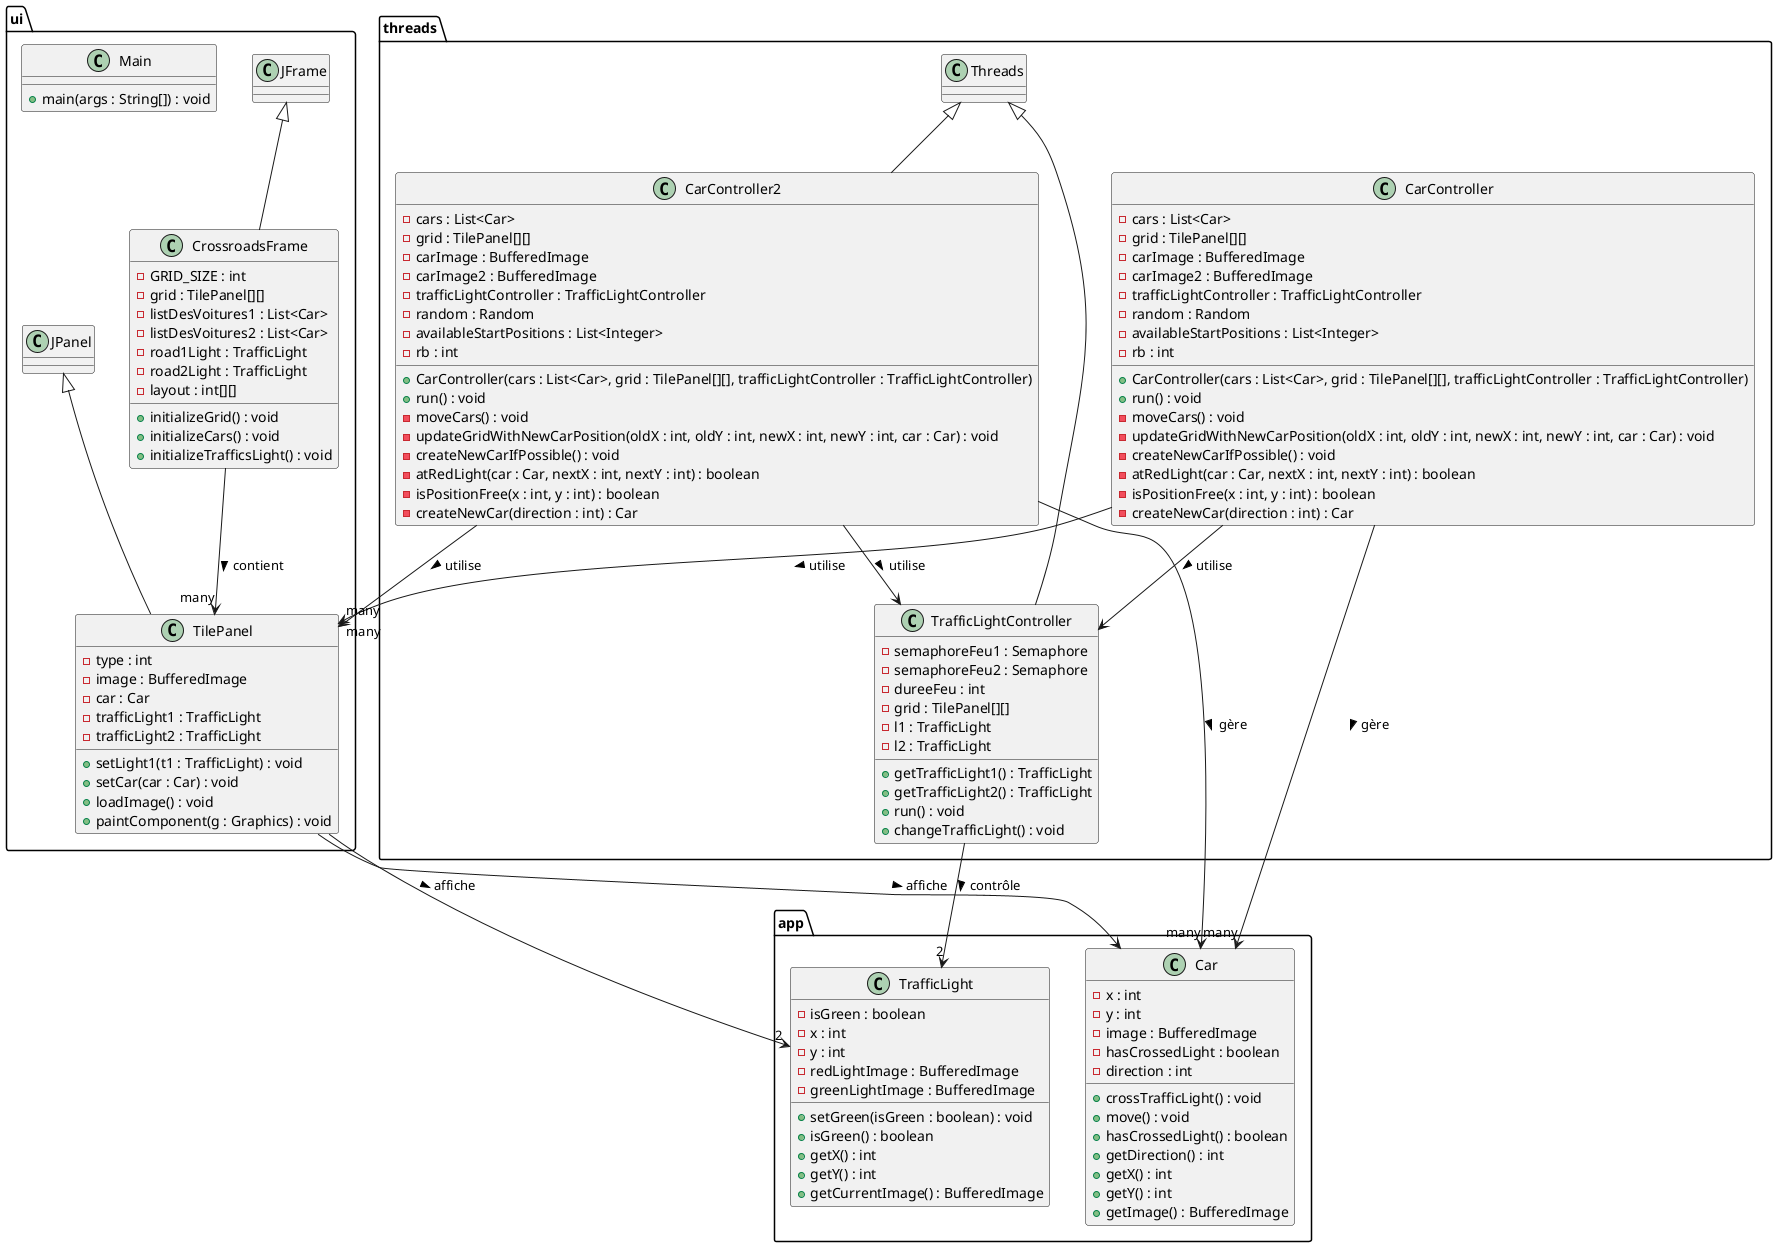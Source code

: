 @startuml

package app {
    class Car {
        - x : int
        - y : int
        - image : BufferedImage
        - hasCrossedLight : boolean
        - direction : int
        + crossTrafficLight() : void
        + move() : void
        + hasCrossedLight() : boolean
        + getDirection() : int
        + getX() : int
        + getY() : int
        + getImage() : BufferedImage
    }

    class TrafficLight {
        - isGreen : boolean
        - x : int
        - y : int
        - redLightImage : BufferedImage
        - greenLightImage : BufferedImage
        + setGreen(isGreen : boolean) : void
        + isGreen() : boolean
        + getX() : int
        + getY() : int
        + getCurrentImage() : BufferedImage
    }
}

package threads {
    class CarController {
        - cars : List<Car>
        - grid : TilePanel[][]
        - carImage : BufferedImage
        - carImage2 : BufferedImage
        - trafficLightController : TrafficLightController
        - random : Random
        - availableStartPositions : List<Integer>
        - rb : int

        + CarController(cars : List<Car>, grid : TilePanel[][], trafficLightController : TrafficLightController)
        + run() : void
        - moveCars() : void
        - updateGridWithNewCarPosition(oldX : int, oldY : int, newX : int, newY : int, car : Car) : void
        - createNewCarIfPossible() : void
        - atRedLight(car : Car, nextX : int, nextY : int) : boolean
        - isPositionFree(x : int, y : int) : boolean
        - createNewCar(direction : int) : Car
    }

    class CarController2 extends Threads {
        - cars : List<Car>
        - grid : TilePanel[][]
        - carImage : BufferedImage
        - carImage2 : BufferedImage
        - trafficLightController : TrafficLightController
        - random : Random
        - availableStartPositions : List<Integer>
        - rb : int

        + CarController(cars : List<Car>, grid : TilePanel[][], trafficLightController : TrafficLightController)
        + run() : void
        - moveCars() : void
        - updateGridWithNewCarPosition(oldX : int, oldY : int, newX : int, newY : int, car : Car) : void
        - createNewCarIfPossible() : void
        - atRedLight(car : Car, nextX : int, nextY : int) : boolean
        - isPositionFree(x : int, y : int) : boolean
        - createNewCar(direction : int) : Car
    }

    class TrafficLightController extends Threads {
        - semaphoreFeu1 : Semaphore
        - semaphoreFeu2 : Semaphore
        - dureeFeu : int
        - grid : TilePanel[][]
        - l1 : TrafficLight
        - l2 : TrafficLight
        + getTrafficLight1() : TrafficLight
        + getTrafficLight2() : TrafficLight
        + run() : void
        + changeTrafficLight() : void
    }
}

package ui {
    class CrossroadsFrame extends JFrame {
        - GRID_SIZE : int
        - grid : TilePanel[][]
        - listDesVoitures1 : List<Car>
        - listDesVoitures2 : List<Car>
        - road1Light : TrafficLight
        - road2Light : TrafficLight
        - layout : int[][]
        + initializeGrid() : void
        + initializeCars() : void
        + initializeTrafficsLight() : void
    }

        class Main {
            + main(args : String[]) : void
        }

        class TilePanel extends JPanel {
            - type : int
            - image : BufferedImage
            - car : Car
            - trafficLight1 : TrafficLight
            - trafficLight2 : TrafficLight
            + setLight1(t1 : TrafficLight) : void
            + setCar(car : Car) : void
            + loadImage() : void
            + paintComponent(g : Graphics) : void
        }
}

CarController --> "many" Car : gère >
CarController --> "many" TilePanel : utilise >
CarController --> TrafficLightController : utilise >
CarController2 --> "many" Car : gère >
CarController2 --> "many" TilePanel : utilise >
CarController2 --> TrafficLightController : utilise >
TrafficLightController --> "2" TrafficLight : contrôle >
CrossroadsFrame --> "many" TilePanel : contient >
TilePanel --> Car : affiche >
TilePanel --> "2" TrafficLight : affiche >

@enduml
